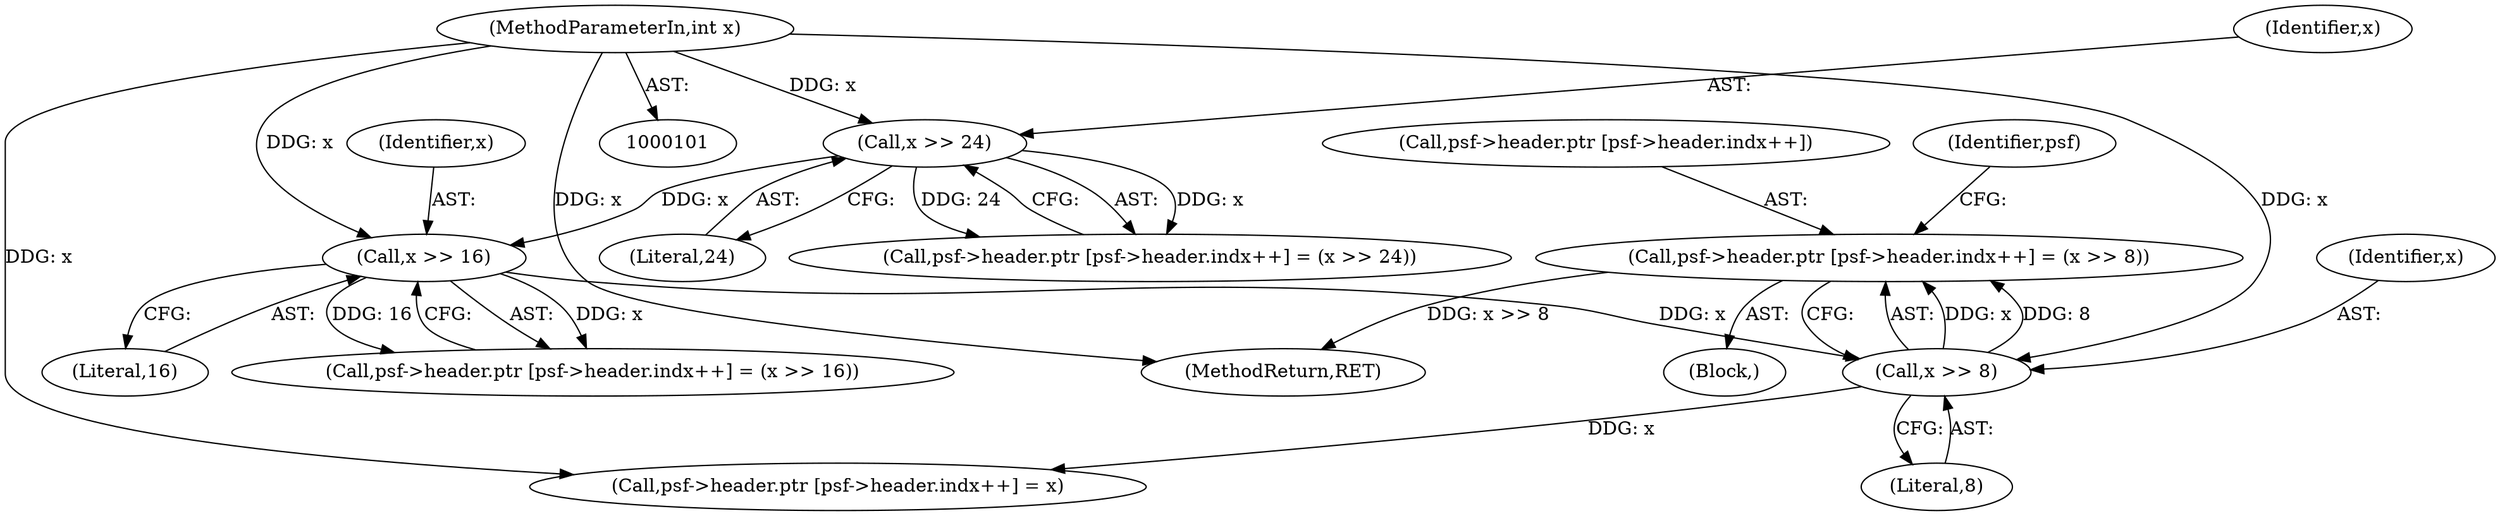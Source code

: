 digraph "0_libsndfile_708e996c87c5fae77b104ccfeb8f6db784c32074_3@array" {
"1000137" [label="(Call,psf->header.ptr [psf->header.indx++] = (x >> 8))"];
"1000150" [label="(Call,x >> 8)"];
"1000134" [label="(Call,x >> 16)"];
"1000118" [label="(Call,x >> 24)"];
"1000103" [label="(MethodParameterIn,int x)"];
"1000167" [label="(MethodReturn,RET)"];
"1000134" [label="(Call,x >> 16)"];
"1000151" [label="(Identifier,x)"];
"1000157" [label="(Identifier,psf)"];
"1000153" [label="(Call,psf->header.ptr [psf->header.indx++] = x)"];
"1000135" [label="(Identifier,x)"];
"1000119" [label="(Identifier,x)"];
"1000104" [label="(Block,)"];
"1000138" [label="(Call,psf->header.ptr [psf->header.indx++])"];
"1000150" [label="(Call,x >> 8)"];
"1000152" [label="(Literal,8)"];
"1000103" [label="(MethodParameterIn,int x)"];
"1000121" [label="(Call,psf->header.ptr [psf->header.indx++] = (x >> 16))"];
"1000136" [label="(Literal,16)"];
"1000105" [label="(Call,psf->header.ptr [psf->header.indx++] = (x >> 24))"];
"1000120" [label="(Literal,24)"];
"1000118" [label="(Call,x >> 24)"];
"1000137" [label="(Call,psf->header.ptr [psf->header.indx++] = (x >> 8))"];
"1000137" -> "1000104"  [label="AST: "];
"1000137" -> "1000150"  [label="CFG: "];
"1000138" -> "1000137"  [label="AST: "];
"1000150" -> "1000137"  [label="AST: "];
"1000157" -> "1000137"  [label="CFG: "];
"1000137" -> "1000167"  [label="DDG: x >> 8"];
"1000150" -> "1000137"  [label="DDG: x"];
"1000150" -> "1000137"  [label="DDG: 8"];
"1000150" -> "1000152"  [label="CFG: "];
"1000151" -> "1000150"  [label="AST: "];
"1000152" -> "1000150"  [label="AST: "];
"1000134" -> "1000150"  [label="DDG: x"];
"1000103" -> "1000150"  [label="DDG: x"];
"1000150" -> "1000153"  [label="DDG: x"];
"1000134" -> "1000121"  [label="AST: "];
"1000134" -> "1000136"  [label="CFG: "];
"1000135" -> "1000134"  [label="AST: "];
"1000136" -> "1000134"  [label="AST: "];
"1000121" -> "1000134"  [label="CFG: "];
"1000134" -> "1000121"  [label="DDG: x"];
"1000134" -> "1000121"  [label="DDG: 16"];
"1000118" -> "1000134"  [label="DDG: x"];
"1000103" -> "1000134"  [label="DDG: x"];
"1000118" -> "1000105"  [label="AST: "];
"1000118" -> "1000120"  [label="CFG: "];
"1000119" -> "1000118"  [label="AST: "];
"1000120" -> "1000118"  [label="AST: "];
"1000105" -> "1000118"  [label="CFG: "];
"1000118" -> "1000105"  [label="DDG: x"];
"1000118" -> "1000105"  [label="DDG: 24"];
"1000103" -> "1000118"  [label="DDG: x"];
"1000103" -> "1000101"  [label="AST: "];
"1000103" -> "1000167"  [label="DDG: x"];
"1000103" -> "1000153"  [label="DDG: x"];
}
